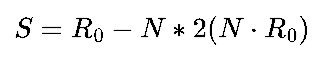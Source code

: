 <mxfile version="16.0.3" type="device"><diagram id="HbsK9GO6pLDUFsFI7Ac7" name="Page-1"><mxGraphModel dx="1635" dy="898" grid="1" gridSize="10" guides="1" tooltips="1" connect="1" arrows="1" fold="1" page="1" pageScale="1" pageWidth="827" pageHeight="1169" math="1" shadow="0"><root><mxCell id="0"/><mxCell id="1" parent="0"/><mxCell id="4n72pA2McLebKxcv8F2B-1" value="$$S = R_0 - N * 2(N \cdot R_0)$$" style="text;html=1;strokeColor=none;fillColor=none;align=center;verticalAlign=middle;whiteSpace=wrap;rounded=0;" vertex="1" parent="1"><mxGeometry x="333" y="260" width="161" height="30" as="geometry"/></mxCell></root></mxGraphModel></diagram></mxfile>